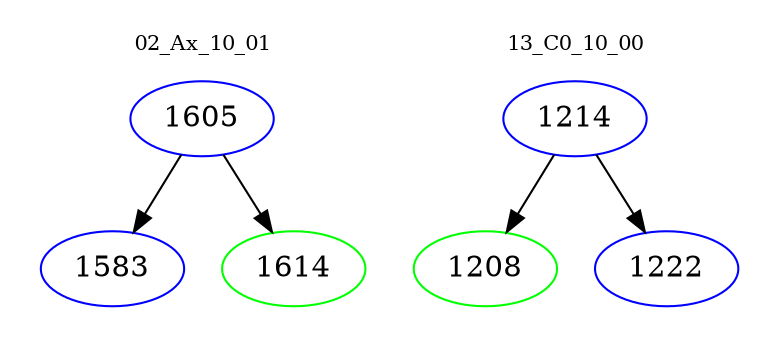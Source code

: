 digraph{
subgraph cluster_0 {
color = white
label = "02_Ax_10_01";
fontsize=10;
T0_1605 [label="1605", color="blue"]
T0_1605 -> T0_1583 [color="black"]
T0_1583 [label="1583", color="blue"]
T0_1605 -> T0_1614 [color="black"]
T0_1614 [label="1614", color="green"]
}
subgraph cluster_1 {
color = white
label = "13_C0_10_00";
fontsize=10;
T1_1214 [label="1214", color="blue"]
T1_1214 -> T1_1208 [color="black"]
T1_1208 [label="1208", color="green"]
T1_1214 -> T1_1222 [color="black"]
T1_1222 [label="1222", color="blue"]
}
}
